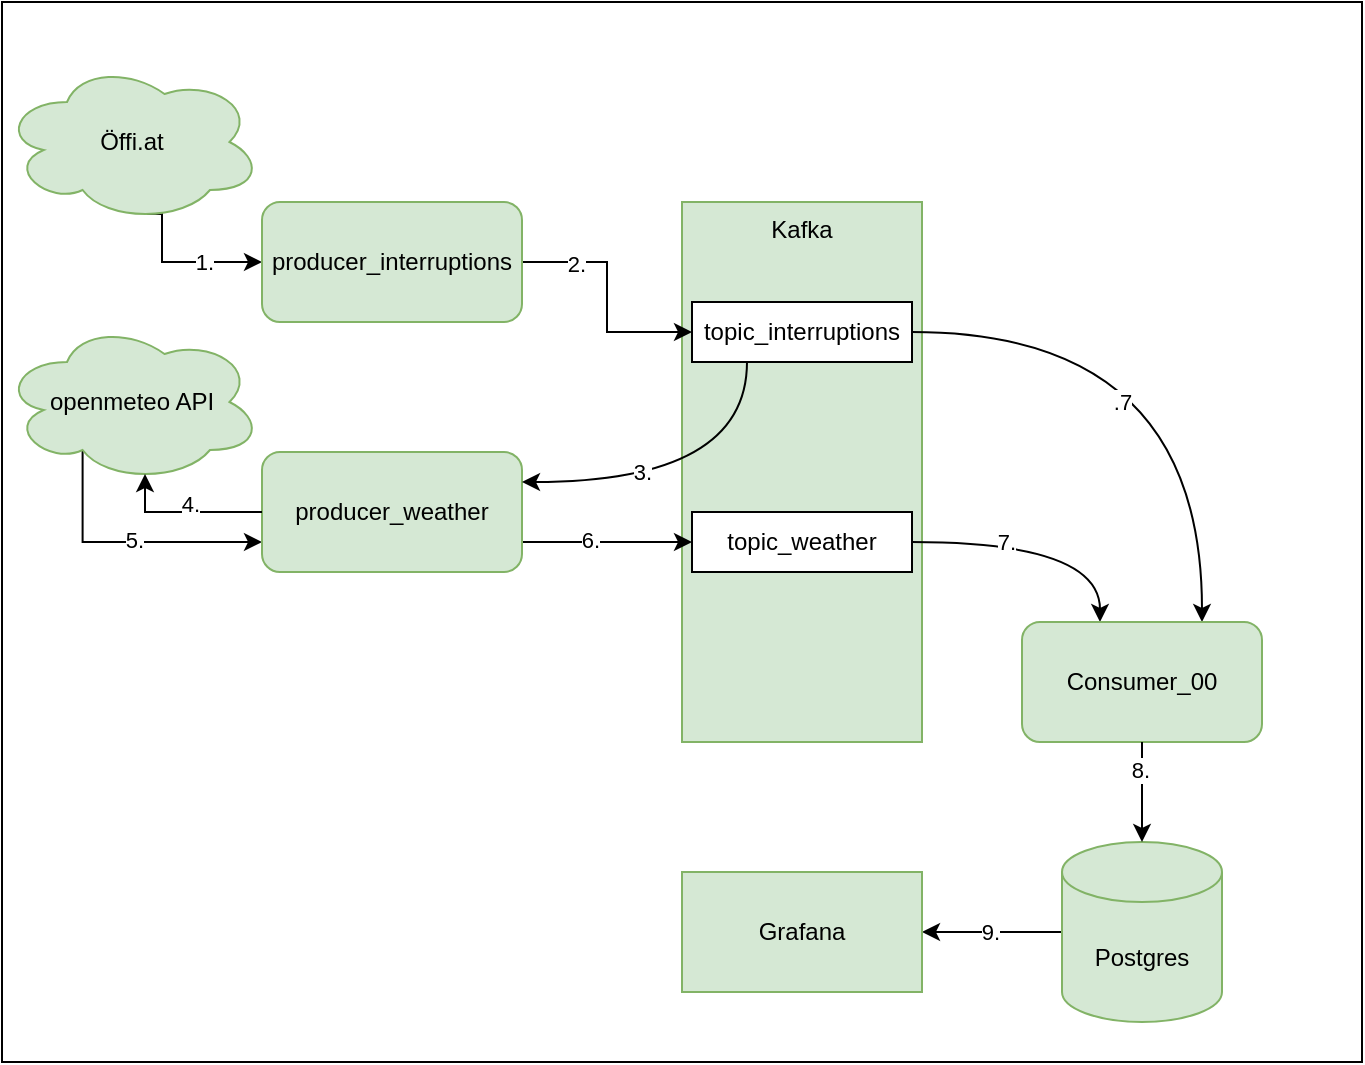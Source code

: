 <mxfile version="22.1.18" type="device">
  <diagram name="Page-1" id="zFH8Bv8bcDbfKT7zOnhw">
    <mxGraphModel dx="1070" dy="703" grid="1" gridSize="10" guides="1" tooltips="1" connect="1" arrows="1" fold="1" page="1" pageScale="1" pageWidth="850" pageHeight="1100" math="0" shadow="0">
      <root>
        <mxCell id="0" />
        <mxCell id="1" parent="0" />
        <mxCell id="aqeLNekioee-tkTE74Kx-31" value="" style="rounded=0;whiteSpace=wrap;html=1;" parent="1" vertex="1">
          <mxGeometry x="80" y="50" width="680" height="530" as="geometry" />
        </mxCell>
        <mxCell id="aqeLNekioee-tkTE74Kx-1" value="Kafka" style="rounded=0;whiteSpace=wrap;html=1;verticalAlign=top;fillColor=#d5e8d4;strokeColor=#82b366;" parent="1" vertex="1">
          <mxGeometry x="420" y="150" width="120" height="270" as="geometry" />
        </mxCell>
        <mxCell id="aqeLNekioee-tkTE74Kx-6" style="edgeStyle=orthogonalEdgeStyle;rounded=0;orthogonalLoop=1;jettySize=auto;html=1;exitX=0.55;exitY=0.95;exitDx=0;exitDy=0;exitPerimeter=0;entryX=0;entryY=0.5;entryDx=0;entryDy=0;" parent="1" source="aqeLNekioee-tkTE74Kx-2" target="aqeLNekioee-tkTE74Kx-4" edge="1">
          <mxGeometry relative="1" as="geometry">
            <Array as="points">
              <mxPoint x="160" y="156" />
              <mxPoint x="160" y="180" />
            </Array>
          </mxGeometry>
        </mxCell>
        <mxCell id="TEpTFiBEpdvt5dawATSR-3" value="1." style="edgeLabel;html=1;align=center;verticalAlign=middle;resizable=0;points=[];" parent="aqeLNekioee-tkTE74Kx-6" vertex="1" connectable="0">
          <mxGeometry x="0.03" relative="1" as="geometry">
            <mxPoint x="11" as="offset" />
          </mxGeometry>
        </mxCell>
        <mxCell id="aqeLNekioee-tkTE74Kx-2" value="Öffi.at" style="ellipse;shape=cloud;whiteSpace=wrap;html=1;fillColor=#d5e8d4;strokeColor=#82b366;" parent="1" vertex="1">
          <mxGeometry x="80" y="80" width="130" height="80" as="geometry" />
        </mxCell>
        <mxCell id="aqeLNekioee-tkTE74Kx-14" style="edgeStyle=orthogonalEdgeStyle;rounded=0;orthogonalLoop=1;jettySize=auto;html=1;exitX=1;exitY=0.5;exitDx=0;exitDy=0;entryX=0;entryY=0.5;entryDx=0;entryDy=0;" parent="1" source="aqeLNekioee-tkTE74Kx-4" target="aqeLNekioee-tkTE74Kx-10" edge="1">
          <mxGeometry relative="1" as="geometry" />
        </mxCell>
        <mxCell id="TEpTFiBEpdvt5dawATSR-4" value="2." style="edgeLabel;html=1;align=center;verticalAlign=middle;resizable=0;points=[];" parent="aqeLNekioee-tkTE74Kx-14" vertex="1" connectable="0">
          <mxGeometry x="-0.55" y="-1" relative="1" as="geometry">
            <mxPoint as="offset" />
          </mxGeometry>
        </mxCell>
        <mxCell id="aqeLNekioee-tkTE74Kx-4" value="producer_interruptions" style="rounded=1;whiteSpace=wrap;html=1;fillColor=#d5e8d4;strokeColor=#82b366;" parent="1" vertex="1">
          <mxGeometry x="210" y="150" width="130" height="60" as="geometry" />
        </mxCell>
        <mxCell id="aqeLNekioee-tkTE74Kx-7" style="edgeStyle=orthogonalEdgeStyle;rounded=0;orthogonalLoop=1;jettySize=auto;html=1;exitX=0.31;exitY=0.8;exitDx=0;exitDy=0;exitPerimeter=0;entryX=0;entryY=0.75;entryDx=0;entryDy=0;" parent="1" source="aqeLNekioee-tkTE74Kx-8" target="aqeLNekioee-tkTE74Kx-9" edge="1">
          <mxGeometry relative="1" as="geometry">
            <Array as="points">
              <mxPoint x="120" y="320" />
            </Array>
          </mxGeometry>
        </mxCell>
        <mxCell id="TEpTFiBEpdvt5dawATSR-8" value="5." style="edgeLabel;html=1;align=center;verticalAlign=middle;resizable=0;points=[];" parent="aqeLNekioee-tkTE74Kx-7" vertex="1" connectable="0">
          <mxGeometry x="0.057" y="1" relative="1" as="geometry">
            <mxPoint as="offset" />
          </mxGeometry>
        </mxCell>
        <mxCell id="aqeLNekioee-tkTE74Kx-8" value="openmeteo API" style="ellipse;shape=cloud;whiteSpace=wrap;html=1;fillColor=#d5e8d4;strokeColor=#82b366;" parent="1" vertex="1">
          <mxGeometry x="80" y="210" width="130" height="80" as="geometry" />
        </mxCell>
        <mxCell id="aqeLNekioee-tkTE74Kx-13" style="edgeStyle=orthogonalEdgeStyle;rounded=0;orthogonalLoop=1;jettySize=auto;html=1;exitX=1;exitY=0.75;exitDx=0;exitDy=0;entryX=0;entryY=0.5;entryDx=0;entryDy=0;" parent="1" source="aqeLNekioee-tkTE74Kx-9" target="aqeLNekioee-tkTE74Kx-11" edge="1">
          <mxGeometry relative="1" as="geometry" />
        </mxCell>
        <mxCell id="TEpTFiBEpdvt5dawATSR-9" value="6." style="edgeLabel;html=1;align=center;verticalAlign=middle;resizable=0;points=[];" parent="aqeLNekioee-tkTE74Kx-13" vertex="1" connectable="0">
          <mxGeometry x="-0.2" y="1" relative="1" as="geometry">
            <mxPoint as="offset" />
          </mxGeometry>
        </mxCell>
        <mxCell id="aqeLNekioee-tkTE74Kx-9" value="producer_weather" style="rounded=1;whiteSpace=wrap;html=1;fillColor=#d5e8d4;strokeColor=#82b366;" parent="1" vertex="1">
          <mxGeometry x="210" y="275" width="130" height="60" as="geometry" />
        </mxCell>
        <mxCell id="aqeLNekioee-tkTE74Kx-17" style="edgeStyle=orthogonalEdgeStyle;curved=1;rounded=0;orthogonalLoop=1;jettySize=auto;html=1;exitX=1;exitY=0.5;exitDx=0;exitDy=0;entryX=0.75;entryY=0;entryDx=0;entryDy=0;" parent="1" source="aqeLNekioee-tkTE74Kx-10" target="aqeLNekioee-tkTE74Kx-21" edge="1">
          <mxGeometry relative="1" as="geometry">
            <mxPoint x="580" y="235" as="targetPoint" />
          </mxGeometry>
        </mxCell>
        <mxCell id="TEpTFiBEpdvt5dawATSR-11" value=".7" style="edgeLabel;html=1;align=center;verticalAlign=middle;resizable=0;points=[];" parent="aqeLNekioee-tkTE74Kx-17" vertex="1" connectable="0">
          <mxGeometry x="-0.255" y="-29" relative="1" as="geometry">
            <mxPoint x="-3" y="6" as="offset" />
          </mxGeometry>
        </mxCell>
        <mxCell id="TEpTFiBEpdvt5dawATSR-1" style="edgeStyle=orthogonalEdgeStyle;rounded=0;orthogonalLoop=1;jettySize=auto;html=1;exitX=0.25;exitY=1;exitDx=0;exitDy=0;entryX=1;entryY=0.25;entryDx=0;entryDy=0;curved=1;" parent="1" source="aqeLNekioee-tkTE74Kx-10" target="aqeLNekioee-tkTE74Kx-9" edge="1">
          <mxGeometry relative="1" as="geometry" />
        </mxCell>
        <mxCell id="TEpTFiBEpdvt5dawATSR-5" value="3." style="edgeLabel;html=1;align=center;verticalAlign=middle;resizable=0;points=[];" parent="TEpTFiBEpdvt5dawATSR-1" vertex="1" connectable="0">
          <mxGeometry x="0.188" y="-6" relative="1" as="geometry">
            <mxPoint x="-10" y="1" as="offset" />
          </mxGeometry>
        </mxCell>
        <mxCell id="aqeLNekioee-tkTE74Kx-10" value="topic_interruptions" style="rounded=0;whiteSpace=wrap;html=1;" parent="1" vertex="1">
          <mxGeometry x="425" y="200" width="110" height="30" as="geometry" />
        </mxCell>
        <mxCell id="aqeLNekioee-tkTE74Kx-18" style="edgeStyle=orthogonalEdgeStyle;curved=1;rounded=0;orthogonalLoop=1;jettySize=auto;html=1;exitX=1;exitY=0.5;exitDx=0;exitDy=0;entryX=0.325;entryY=0;entryDx=0;entryDy=0;entryPerimeter=0;" parent="1" source="aqeLNekioee-tkTE74Kx-11" target="aqeLNekioee-tkTE74Kx-21" edge="1">
          <mxGeometry relative="1" as="geometry">
            <mxPoint x="580" y="235" as="targetPoint" />
            <Array as="points">
              <mxPoint x="629" y="320" />
            </Array>
          </mxGeometry>
        </mxCell>
        <mxCell id="TEpTFiBEpdvt5dawATSR-10" value="7." style="edgeLabel;html=1;align=center;verticalAlign=middle;resizable=0;points=[];" parent="aqeLNekioee-tkTE74Kx-18" vertex="1" connectable="0">
          <mxGeometry x="-0.298" relative="1" as="geometry">
            <mxPoint as="offset" />
          </mxGeometry>
        </mxCell>
        <mxCell id="aqeLNekioee-tkTE74Kx-11" value="topic_weather" style="rounded=0;whiteSpace=wrap;html=1;" parent="1" vertex="1">
          <mxGeometry x="425" y="305" width="110" height="30" as="geometry" />
        </mxCell>
        <mxCell id="aqeLNekioee-tkTE74Kx-21" value="&lt;div&gt;Consumer_00&lt;/div&gt;" style="rounded=1;whiteSpace=wrap;html=1;fillColor=#d5e8d4;strokeColor=#82b366;" parent="1" vertex="1">
          <mxGeometry x="590" y="360" width="120" height="60" as="geometry" />
        </mxCell>
        <mxCell id="aqeLNekioee-tkTE74Kx-29" style="edgeStyle=none;rounded=0;orthogonalLoop=1;jettySize=auto;html=1;exitX=0;exitY=0.5;exitDx=0;exitDy=0;exitPerimeter=0;entryX=1;entryY=0.5;entryDx=0;entryDy=0;" parent="1" source="aqeLNekioee-tkTE74Kx-23" target="aqeLNekioee-tkTE74Kx-27" edge="1">
          <mxGeometry relative="1" as="geometry" />
        </mxCell>
        <mxCell id="TEpTFiBEpdvt5dawATSR-13" value="9." style="edgeLabel;html=1;align=center;verticalAlign=middle;resizable=0;points=[];" parent="aqeLNekioee-tkTE74Kx-29" vertex="1" connectable="0">
          <mxGeometry x="0.029" relative="1" as="geometry">
            <mxPoint as="offset" />
          </mxGeometry>
        </mxCell>
        <mxCell id="aqeLNekioee-tkTE74Kx-23" value="Postgres" style="shape=cylinder3;whiteSpace=wrap;html=1;boundedLbl=1;backgroundOutline=1;size=15;fillColor=#d5e8d4;strokeColor=#82b366;" parent="1" vertex="1">
          <mxGeometry x="610" y="470" width="80" height="90" as="geometry" />
        </mxCell>
        <mxCell id="aqeLNekioee-tkTE74Kx-26" style="edgeStyle=orthogonalEdgeStyle;curved=1;rounded=0;orthogonalLoop=1;jettySize=auto;html=1;exitX=0.5;exitY=1;exitDx=0;exitDy=0;entryX=0.5;entryY=0;entryDx=0;entryDy=0;entryPerimeter=0;" parent="1" source="aqeLNekioee-tkTE74Kx-21" target="aqeLNekioee-tkTE74Kx-23" edge="1">
          <mxGeometry relative="1" as="geometry" />
        </mxCell>
        <mxCell id="TEpTFiBEpdvt5dawATSR-12" value="8." style="edgeLabel;html=1;align=center;verticalAlign=middle;resizable=0;points=[];" parent="aqeLNekioee-tkTE74Kx-26" vertex="1" connectable="0">
          <mxGeometry x="-0.44" y="-1" relative="1" as="geometry">
            <mxPoint as="offset" />
          </mxGeometry>
        </mxCell>
        <mxCell id="aqeLNekioee-tkTE74Kx-27" value="Grafana" style="rounded=0;whiteSpace=wrap;html=1;fillColor=#d5e8d4;strokeColor=#82b366;" parent="1" vertex="1">
          <mxGeometry x="420" y="485" width="120" height="60" as="geometry" />
        </mxCell>
        <mxCell id="TEpTFiBEpdvt5dawATSR-6" style="edgeStyle=orthogonalEdgeStyle;rounded=0;orthogonalLoop=1;jettySize=auto;html=1;exitX=0;exitY=0.5;exitDx=0;exitDy=0;entryX=0.55;entryY=0.95;entryDx=0;entryDy=0;entryPerimeter=0;" parent="1" source="aqeLNekioee-tkTE74Kx-9" target="aqeLNekioee-tkTE74Kx-8" edge="1">
          <mxGeometry relative="1" as="geometry">
            <Array as="points">
              <mxPoint x="152" y="305" />
            </Array>
          </mxGeometry>
        </mxCell>
        <mxCell id="TEpTFiBEpdvt5dawATSR-7" value="4." style="edgeLabel;html=1;align=center;verticalAlign=middle;resizable=0;points=[];" parent="TEpTFiBEpdvt5dawATSR-6" vertex="1" connectable="0">
          <mxGeometry x="-0.071" y="-4" relative="1" as="geometry">
            <mxPoint as="offset" />
          </mxGeometry>
        </mxCell>
      </root>
    </mxGraphModel>
  </diagram>
</mxfile>
